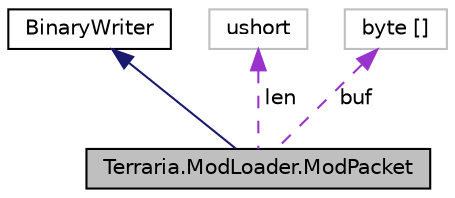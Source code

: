 digraph "Terraria.ModLoader.ModPacket"
{
  edge [fontname="Helvetica",fontsize="10",labelfontname="Helvetica",labelfontsize="10"];
  node [fontname="Helvetica",fontsize="10",shape=record];
  Node2 [label="Terraria.ModLoader.ModPacket",height=0.2,width=0.4,color="black", fillcolor="grey75", style="filled", fontcolor="black"];
  Node3 -> Node2 [dir="back",color="midnightblue",fontsize="10",style="solid",fontname="Helvetica"];
  Node3 [label="BinaryWriter",height=0.2,width=0.4,color="black", fillcolor="white", style="filled",URL="$class_binary_writer.html"];
  Node4 -> Node2 [dir="back",color="darkorchid3",fontsize="10",style="dashed",label=" len" ,fontname="Helvetica"];
  Node4 [label="ushort",height=0.2,width=0.4,color="grey75", fillcolor="white", style="filled"];
  Node5 -> Node2 [dir="back",color="darkorchid3",fontsize="10",style="dashed",label=" buf" ,fontname="Helvetica"];
  Node5 [label="byte []",height=0.2,width=0.4,color="grey75", fillcolor="white", style="filled"];
}
